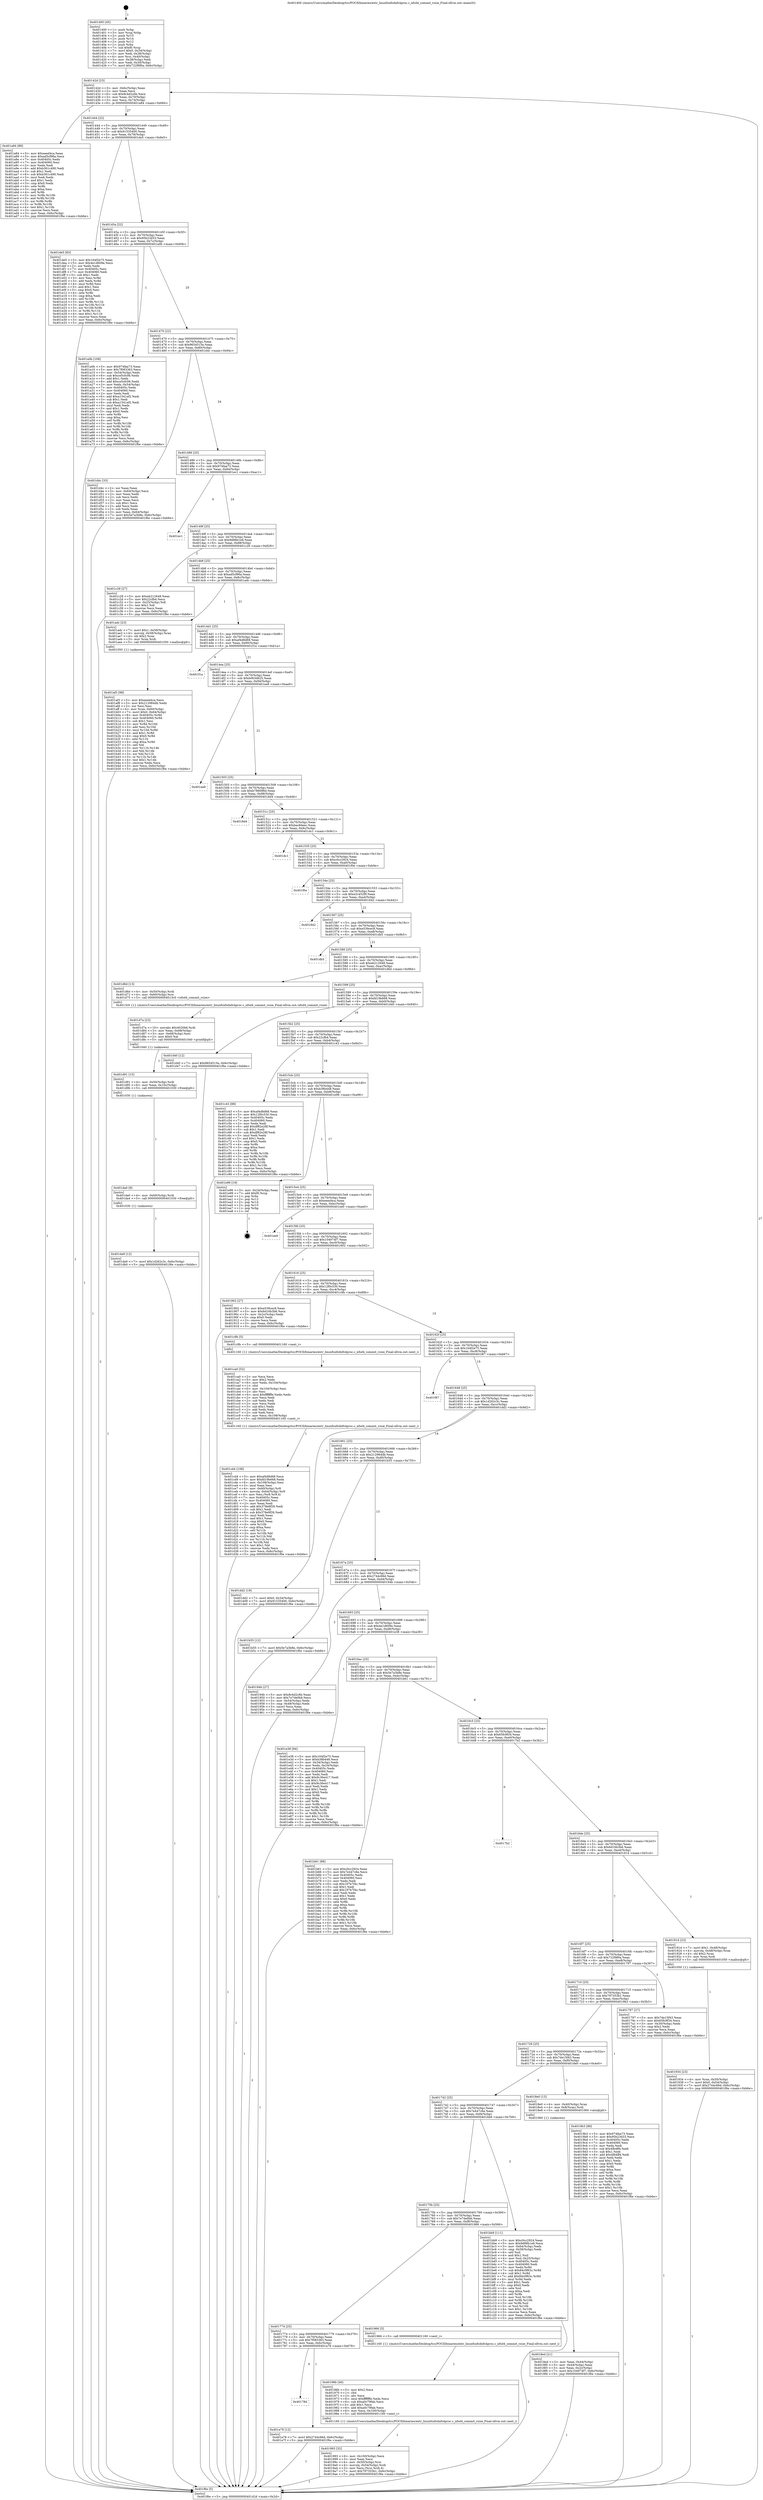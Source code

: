 digraph "0x401400" {
  label = "0x401400 (/mnt/c/Users/mathe/Desktop/tcc/POCII/binaries/extr_linuxfsnfsdnfs4proc.c_nfsd4_commit_rsize_Final-ollvm.out::main(0))"
  labelloc = "t"
  node[shape=record]

  Entry [label="",width=0.3,height=0.3,shape=circle,fillcolor=black,style=filled]
  "0x40142d" [label="{
     0x40142d [23]\l
     | [instrs]\l
     &nbsp;&nbsp;0x40142d \<+3\>: mov -0x6c(%rbp),%eax\l
     &nbsp;&nbsp;0x401430 \<+2\>: mov %eax,%ecx\l
     &nbsp;&nbsp;0x401432 \<+6\>: sub $0x8c4d2c6b,%ecx\l
     &nbsp;&nbsp;0x401438 \<+3\>: mov %eax,-0x70(%rbp)\l
     &nbsp;&nbsp;0x40143b \<+3\>: mov %ecx,-0x74(%rbp)\l
     &nbsp;&nbsp;0x40143e \<+6\>: je 0000000000401a84 \<main+0x684\>\l
  }"]
  "0x401a84" [label="{
     0x401a84 [88]\l
     | [instrs]\l
     &nbsp;&nbsp;0x401a84 \<+5\>: mov $0xeeed4ca,%eax\l
     &nbsp;&nbsp;0x401a89 \<+5\>: mov $0xad5cf96a,%ecx\l
     &nbsp;&nbsp;0x401a8e \<+7\>: mov 0x40405c,%edx\l
     &nbsp;&nbsp;0x401a95 \<+7\>: mov 0x404060,%esi\l
     &nbsp;&nbsp;0x401a9c \<+2\>: mov %edx,%edi\l
     &nbsp;&nbsp;0x401a9e \<+6\>: add $0xb361c490,%edi\l
     &nbsp;&nbsp;0x401aa4 \<+3\>: sub $0x1,%edi\l
     &nbsp;&nbsp;0x401aa7 \<+6\>: sub $0xb361c490,%edi\l
     &nbsp;&nbsp;0x401aad \<+3\>: imul %edi,%edx\l
     &nbsp;&nbsp;0x401ab0 \<+3\>: and $0x1,%edx\l
     &nbsp;&nbsp;0x401ab3 \<+3\>: cmp $0x0,%edx\l
     &nbsp;&nbsp;0x401ab6 \<+4\>: sete %r8b\l
     &nbsp;&nbsp;0x401aba \<+3\>: cmp $0xa,%esi\l
     &nbsp;&nbsp;0x401abd \<+4\>: setl %r9b\l
     &nbsp;&nbsp;0x401ac1 \<+3\>: mov %r8b,%r10b\l
     &nbsp;&nbsp;0x401ac4 \<+3\>: and %r9b,%r10b\l
     &nbsp;&nbsp;0x401ac7 \<+3\>: xor %r9b,%r8b\l
     &nbsp;&nbsp;0x401aca \<+3\>: or %r8b,%r10b\l
     &nbsp;&nbsp;0x401acd \<+4\>: test $0x1,%r10b\l
     &nbsp;&nbsp;0x401ad1 \<+3\>: cmovne %ecx,%eax\l
     &nbsp;&nbsp;0x401ad4 \<+3\>: mov %eax,-0x6c(%rbp)\l
     &nbsp;&nbsp;0x401ad7 \<+5\>: jmp 0000000000401f6e \<main+0xb6e\>\l
  }"]
  "0x401444" [label="{
     0x401444 [22]\l
     | [instrs]\l
     &nbsp;&nbsp;0x401444 \<+5\>: jmp 0000000000401449 \<main+0x49\>\l
     &nbsp;&nbsp;0x401449 \<+3\>: mov -0x70(%rbp),%eax\l
     &nbsp;&nbsp;0x40144c \<+5\>: sub $0x91535400,%eax\l
     &nbsp;&nbsp;0x401451 \<+3\>: mov %eax,-0x78(%rbp)\l
     &nbsp;&nbsp;0x401454 \<+6\>: je 0000000000401de5 \<main+0x9e5\>\l
  }"]
  Exit [label="",width=0.3,height=0.3,shape=circle,fillcolor=black,style=filled,peripheries=2]
  "0x401de5" [label="{
     0x401de5 [83]\l
     | [instrs]\l
     &nbsp;&nbsp;0x401de5 \<+5\>: mov $0x164f2e75,%eax\l
     &nbsp;&nbsp;0x401dea \<+5\>: mov $0x4e1d609e,%ecx\l
     &nbsp;&nbsp;0x401def \<+2\>: xor %edx,%edx\l
     &nbsp;&nbsp;0x401df1 \<+7\>: mov 0x40405c,%esi\l
     &nbsp;&nbsp;0x401df8 \<+7\>: mov 0x404060,%edi\l
     &nbsp;&nbsp;0x401dff \<+3\>: sub $0x1,%edx\l
     &nbsp;&nbsp;0x401e02 \<+3\>: mov %esi,%r8d\l
     &nbsp;&nbsp;0x401e05 \<+3\>: add %edx,%r8d\l
     &nbsp;&nbsp;0x401e08 \<+4\>: imul %r8d,%esi\l
     &nbsp;&nbsp;0x401e0c \<+3\>: and $0x1,%esi\l
     &nbsp;&nbsp;0x401e0f \<+3\>: cmp $0x0,%esi\l
     &nbsp;&nbsp;0x401e12 \<+4\>: sete %r9b\l
     &nbsp;&nbsp;0x401e16 \<+3\>: cmp $0xa,%edi\l
     &nbsp;&nbsp;0x401e19 \<+4\>: setl %r10b\l
     &nbsp;&nbsp;0x401e1d \<+3\>: mov %r9b,%r11b\l
     &nbsp;&nbsp;0x401e20 \<+3\>: and %r10b,%r11b\l
     &nbsp;&nbsp;0x401e23 \<+3\>: xor %r10b,%r9b\l
     &nbsp;&nbsp;0x401e26 \<+3\>: or %r9b,%r11b\l
     &nbsp;&nbsp;0x401e29 \<+4\>: test $0x1,%r11b\l
     &nbsp;&nbsp;0x401e2d \<+3\>: cmovne %ecx,%eax\l
     &nbsp;&nbsp;0x401e30 \<+3\>: mov %eax,-0x6c(%rbp)\l
     &nbsp;&nbsp;0x401e33 \<+5\>: jmp 0000000000401f6e \<main+0xb6e\>\l
  }"]
  "0x40145a" [label="{
     0x40145a [22]\l
     | [instrs]\l
     &nbsp;&nbsp;0x40145a \<+5\>: jmp 000000000040145f \<main+0x5f\>\l
     &nbsp;&nbsp;0x40145f \<+3\>: mov -0x70(%rbp),%eax\l
     &nbsp;&nbsp;0x401462 \<+5\>: sub $0x95b23d33,%eax\l
     &nbsp;&nbsp;0x401467 \<+3\>: mov %eax,-0x7c(%rbp)\l
     &nbsp;&nbsp;0x40146a \<+6\>: je 0000000000401a0b \<main+0x60b\>\l
  }"]
  "0x401da9" [label="{
     0x401da9 [12]\l
     | [instrs]\l
     &nbsp;&nbsp;0x401da9 \<+7\>: movl $0x1d262c3c,-0x6c(%rbp)\l
     &nbsp;&nbsp;0x401db0 \<+5\>: jmp 0000000000401f6e \<main+0xb6e\>\l
  }"]
  "0x401a0b" [label="{
     0x401a0b [109]\l
     | [instrs]\l
     &nbsp;&nbsp;0x401a0b \<+5\>: mov $0x974faa73,%eax\l
     &nbsp;&nbsp;0x401a10 \<+5\>: mov $0x7f083363,%ecx\l
     &nbsp;&nbsp;0x401a15 \<+3\>: mov -0x54(%rbp),%edx\l
     &nbsp;&nbsp;0x401a18 \<+6\>: sub $0xce5cfc06,%edx\l
     &nbsp;&nbsp;0x401a1e \<+3\>: add $0x1,%edx\l
     &nbsp;&nbsp;0x401a21 \<+6\>: add $0xce5cfc06,%edx\l
     &nbsp;&nbsp;0x401a27 \<+3\>: mov %edx,-0x54(%rbp)\l
     &nbsp;&nbsp;0x401a2a \<+7\>: mov 0x40405c,%edx\l
     &nbsp;&nbsp;0x401a31 \<+7\>: mov 0x404060,%esi\l
     &nbsp;&nbsp;0x401a38 \<+2\>: mov %edx,%edi\l
     &nbsp;&nbsp;0x401a3a \<+6\>: add $0xa1541ef2,%edi\l
     &nbsp;&nbsp;0x401a40 \<+3\>: sub $0x1,%edi\l
     &nbsp;&nbsp;0x401a43 \<+6\>: sub $0xa1541ef2,%edi\l
     &nbsp;&nbsp;0x401a49 \<+3\>: imul %edi,%edx\l
     &nbsp;&nbsp;0x401a4c \<+3\>: and $0x1,%edx\l
     &nbsp;&nbsp;0x401a4f \<+3\>: cmp $0x0,%edx\l
     &nbsp;&nbsp;0x401a52 \<+4\>: sete %r8b\l
     &nbsp;&nbsp;0x401a56 \<+3\>: cmp $0xa,%esi\l
     &nbsp;&nbsp;0x401a59 \<+4\>: setl %r9b\l
     &nbsp;&nbsp;0x401a5d \<+3\>: mov %r8b,%r10b\l
     &nbsp;&nbsp;0x401a60 \<+3\>: and %r9b,%r10b\l
     &nbsp;&nbsp;0x401a63 \<+3\>: xor %r9b,%r8b\l
     &nbsp;&nbsp;0x401a66 \<+3\>: or %r8b,%r10b\l
     &nbsp;&nbsp;0x401a69 \<+4\>: test $0x1,%r10b\l
     &nbsp;&nbsp;0x401a6d \<+3\>: cmovne %ecx,%eax\l
     &nbsp;&nbsp;0x401a70 \<+3\>: mov %eax,-0x6c(%rbp)\l
     &nbsp;&nbsp;0x401a73 \<+5\>: jmp 0000000000401f6e \<main+0xb6e\>\l
  }"]
  "0x401470" [label="{
     0x401470 [22]\l
     | [instrs]\l
     &nbsp;&nbsp;0x401470 \<+5\>: jmp 0000000000401475 \<main+0x75\>\l
     &nbsp;&nbsp;0x401475 \<+3\>: mov -0x70(%rbp),%eax\l
     &nbsp;&nbsp;0x401478 \<+5\>: sub $0x9654515e,%eax\l
     &nbsp;&nbsp;0x40147d \<+3\>: mov %eax,-0x80(%rbp)\l
     &nbsp;&nbsp;0x401480 \<+6\>: je 0000000000401d4c \<main+0x94c\>\l
  }"]
  "0x401da0" [label="{
     0x401da0 [9]\l
     | [instrs]\l
     &nbsp;&nbsp;0x401da0 \<+4\>: mov -0x60(%rbp),%rdi\l
     &nbsp;&nbsp;0x401da4 \<+5\>: call 0000000000401030 \<free@plt\>\l
     | [calls]\l
     &nbsp;&nbsp;0x401030 \{1\} (unknown)\l
  }"]
  "0x401d4c" [label="{
     0x401d4c [33]\l
     | [instrs]\l
     &nbsp;&nbsp;0x401d4c \<+2\>: xor %eax,%eax\l
     &nbsp;&nbsp;0x401d4e \<+3\>: mov -0x64(%rbp),%ecx\l
     &nbsp;&nbsp;0x401d51 \<+2\>: mov %eax,%edx\l
     &nbsp;&nbsp;0x401d53 \<+2\>: sub %ecx,%edx\l
     &nbsp;&nbsp;0x401d55 \<+2\>: mov %eax,%ecx\l
     &nbsp;&nbsp;0x401d57 \<+3\>: sub $0x1,%ecx\l
     &nbsp;&nbsp;0x401d5a \<+2\>: add %ecx,%edx\l
     &nbsp;&nbsp;0x401d5c \<+2\>: sub %edx,%eax\l
     &nbsp;&nbsp;0x401d5e \<+3\>: mov %eax,-0x64(%rbp)\l
     &nbsp;&nbsp;0x401d61 \<+7\>: movl $0x5e7a3b8e,-0x6c(%rbp)\l
     &nbsp;&nbsp;0x401d68 \<+5\>: jmp 0000000000401f6e \<main+0xb6e\>\l
  }"]
  "0x401486" [label="{
     0x401486 [25]\l
     | [instrs]\l
     &nbsp;&nbsp;0x401486 \<+5\>: jmp 000000000040148b \<main+0x8b\>\l
     &nbsp;&nbsp;0x40148b \<+3\>: mov -0x70(%rbp),%eax\l
     &nbsp;&nbsp;0x40148e \<+5\>: sub $0x974faa73,%eax\l
     &nbsp;&nbsp;0x401493 \<+6\>: mov %eax,-0x84(%rbp)\l
     &nbsp;&nbsp;0x401499 \<+6\>: je 0000000000401ec1 \<main+0xac1\>\l
  }"]
  "0x401d91" [label="{
     0x401d91 [15]\l
     | [instrs]\l
     &nbsp;&nbsp;0x401d91 \<+4\>: mov -0x50(%rbp),%rdi\l
     &nbsp;&nbsp;0x401d95 \<+6\>: mov %eax,-0x10c(%rbp)\l
     &nbsp;&nbsp;0x401d9b \<+5\>: call 0000000000401030 \<free@plt\>\l
     | [calls]\l
     &nbsp;&nbsp;0x401030 \{1\} (unknown)\l
  }"]
  "0x401ec1" [label="{
     0x401ec1\l
  }", style=dashed]
  "0x40149f" [label="{
     0x40149f [25]\l
     | [instrs]\l
     &nbsp;&nbsp;0x40149f \<+5\>: jmp 00000000004014a4 \<main+0xa4\>\l
     &nbsp;&nbsp;0x4014a4 \<+3\>: mov -0x70(%rbp),%eax\l
     &nbsp;&nbsp;0x4014a7 \<+5\>: sub $0x9d88b1e6,%eax\l
     &nbsp;&nbsp;0x4014ac \<+6\>: mov %eax,-0x88(%rbp)\l
     &nbsp;&nbsp;0x4014b2 \<+6\>: je 0000000000401c28 \<main+0x828\>\l
  }"]
  "0x401d7a" [label="{
     0x401d7a [23]\l
     | [instrs]\l
     &nbsp;&nbsp;0x401d7a \<+10\>: movabs $0x4020b6,%rdi\l
     &nbsp;&nbsp;0x401d84 \<+3\>: mov %eax,-0x68(%rbp)\l
     &nbsp;&nbsp;0x401d87 \<+3\>: mov -0x68(%rbp),%esi\l
     &nbsp;&nbsp;0x401d8a \<+2\>: mov $0x0,%al\l
     &nbsp;&nbsp;0x401d8c \<+5\>: call 0000000000401040 \<printf@plt\>\l
     | [calls]\l
     &nbsp;&nbsp;0x401040 \{1\} (unknown)\l
  }"]
  "0x401c28" [label="{
     0x401c28 [27]\l
     | [instrs]\l
     &nbsp;&nbsp;0x401c28 \<+5\>: mov $0xeb212648,%eax\l
     &nbsp;&nbsp;0x401c2d \<+5\>: mov $0x22cfb4,%ecx\l
     &nbsp;&nbsp;0x401c32 \<+3\>: mov -0x25(%rbp),%dl\l
     &nbsp;&nbsp;0x401c35 \<+3\>: test $0x1,%dl\l
     &nbsp;&nbsp;0x401c38 \<+3\>: cmovne %ecx,%eax\l
     &nbsp;&nbsp;0x401c3b \<+3\>: mov %eax,-0x6c(%rbp)\l
     &nbsp;&nbsp;0x401c3e \<+5\>: jmp 0000000000401f6e \<main+0xb6e\>\l
  }"]
  "0x4014b8" [label="{
     0x4014b8 [25]\l
     | [instrs]\l
     &nbsp;&nbsp;0x4014b8 \<+5\>: jmp 00000000004014bd \<main+0xbd\>\l
     &nbsp;&nbsp;0x4014bd \<+3\>: mov -0x70(%rbp),%eax\l
     &nbsp;&nbsp;0x4014c0 \<+5\>: sub $0xad5cf96a,%eax\l
     &nbsp;&nbsp;0x4014c5 \<+6\>: mov %eax,-0x8c(%rbp)\l
     &nbsp;&nbsp;0x4014cb \<+6\>: je 0000000000401adc \<main+0x6dc\>\l
  }"]
  "0x401cd4" [label="{
     0x401cd4 [108]\l
     | [instrs]\l
     &nbsp;&nbsp;0x401cd4 \<+5\>: mov $0xaf4d8d68,%ecx\l
     &nbsp;&nbsp;0x401cd9 \<+5\>: mov $0xfd19b668,%edx\l
     &nbsp;&nbsp;0x401cde \<+6\>: mov -0x108(%rbp),%esi\l
     &nbsp;&nbsp;0x401ce4 \<+3\>: imul %eax,%esi\l
     &nbsp;&nbsp;0x401ce7 \<+4\>: mov -0x60(%rbp),%r8\l
     &nbsp;&nbsp;0x401ceb \<+4\>: movslq -0x64(%rbp),%r9\l
     &nbsp;&nbsp;0x401cef \<+4\>: mov %esi,(%r8,%r9,4)\l
     &nbsp;&nbsp;0x401cf3 \<+7\>: mov 0x40405c,%eax\l
     &nbsp;&nbsp;0x401cfa \<+7\>: mov 0x404060,%esi\l
     &nbsp;&nbsp;0x401d01 \<+2\>: mov %eax,%edi\l
     &nbsp;&nbsp;0x401d03 \<+6\>: add $0x378e9f26,%edi\l
     &nbsp;&nbsp;0x401d09 \<+3\>: sub $0x1,%edi\l
     &nbsp;&nbsp;0x401d0c \<+6\>: sub $0x378e9f26,%edi\l
     &nbsp;&nbsp;0x401d12 \<+3\>: imul %edi,%eax\l
     &nbsp;&nbsp;0x401d15 \<+3\>: and $0x1,%eax\l
     &nbsp;&nbsp;0x401d18 \<+3\>: cmp $0x0,%eax\l
     &nbsp;&nbsp;0x401d1b \<+4\>: sete %r10b\l
     &nbsp;&nbsp;0x401d1f \<+3\>: cmp $0xa,%esi\l
     &nbsp;&nbsp;0x401d22 \<+4\>: setl %r11b\l
     &nbsp;&nbsp;0x401d26 \<+3\>: mov %r10b,%bl\l
     &nbsp;&nbsp;0x401d29 \<+3\>: and %r11b,%bl\l
     &nbsp;&nbsp;0x401d2c \<+3\>: xor %r11b,%r10b\l
     &nbsp;&nbsp;0x401d2f \<+3\>: or %r10b,%bl\l
     &nbsp;&nbsp;0x401d32 \<+3\>: test $0x1,%bl\l
     &nbsp;&nbsp;0x401d35 \<+3\>: cmovne %edx,%ecx\l
     &nbsp;&nbsp;0x401d38 \<+3\>: mov %ecx,-0x6c(%rbp)\l
     &nbsp;&nbsp;0x401d3b \<+5\>: jmp 0000000000401f6e \<main+0xb6e\>\l
  }"]
  "0x401adc" [label="{
     0x401adc [23]\l
     | [instrs]\l
     &nbsp;&nbsp;0x401adc \<+7\>: movl $0x1,-0x58(%rbp)\l
     &nbsp;&nbsp;0x401ae3 \<+4\>: movslq -0x58(%rbp),%rax\l
     &nbsp;&nbsp;0x401ae7 \<+4\>: shl $0x2,%rax\l
     &nbsp;&nbsp;0x401aeb \<+3\>: mov %rax,%rdi\l
     &nbsp;&nbsp;0x401aee \<+5\>: call 0000000000401050 \<malloc@plt\>\l
     | [calls]\l
     &nbsp;&nbsp;0x401050 \{1\} (unknown)\l
  }"]
  "0x4014d1" [label="{
     0x4014d1 [25]\l
     | [instrs]\l
     &nbsp;&nbsp;0x4014d1 \<+5\>: jmp 00000000004014d6 \<main+0xd6\>\l
     &nbsp;&nbsp;0x4014d6 \<+3\>: mov -0x70(%rbp),%eax\l
     &nbsp;&nbsp;0x4014d9 \<+5\>: sub $0xaf4d8d68,%eax\l
     &nbsp;&nbsp;0x4014de \<+6\>: mov %eax,-0x90(%rbp)\l
     &nbsp;&nbsp;0x4014e4 \<+6\>: je 0000000000401f1a \<main+0xb1a\>\l
  }"]
  "0x401ca0" [label="{
     0x401ca0 [52]\l
     | [instrs]\l
     &nbsp;&nbsp;0x401ca0 \<+2\>: xor %ecx,%ecx\l
     &nbsp;&nbsp;0x401ca2 \<+5\>: mov $0x2,%edx\l
     &nbsp;&nbsp;0x401ca7 \<+6\>: mov %edx,-0x104(%rbp)\l
     &nbsp;&nbsp;0x401cad \<+1\>: cltd\l
     &nbsp;&nbsp;0x401cae \<+6\>: mov -0x104(%rbp),%esi\l
     &nbsp;&nbsp;0x401cb4 \<+2\>: idiv %esi\l
     &nbsp;&nbsp;0x401cb6 \<+6\>: imul $0xfffffffe,%edx,%edx\l
     &nbsp;&nbsp;0x401cbc \<+2\>: mov %ecx,%edi\l
     &nbsp;&nbsp;0x401cbe \<+2\>: sub %edx,%edi\l
     &nbsp;&nbsp;0x401cc0 \<+2\>: mov %ecx,%edx\l
     &nbsp;&nbsp;0x401cc2 \<+3\>: sub $0x1,%edx\l
     &nbsp;&nbsp;0x401cc5 \<+2\>: add %edx,%edi\l
     &nbsp;&nbsp;0x401cc7 \<+2\>: sub %edi,%ecx\l
     &nbsp;&nbsp;0x401cc9 \<+6\>: mov %ecx,-0x108(%rbp)\l
     &nbsp;&nbsp;0x401ccf \<+5\>: call 0000000000401160 \<next_i\>\l
     | [calls]\l
     &nbsp;&nbsp;0x401160 \{1\} (/mnt/c/Users/mathe/Desktop/tcc/POCII/binaries/extr_linuxfsnfsdnfs4proc.c_nfsd4_commit_rsize_Final-ollvm.out::next_i)\l
  }"]
  "0x401f1a" [label="{
     0x401f1a\l
  }", style=dashed]
  "0x4014ea" [label="{
     0x4014ea [25]\l
     | [instrs]\l
     &nbsp;&nbsp;0x4014ea \<+5\>: jmp 00000000004014ef \<main+0xef\>\l
     &nbsp;&nbsp;0x4014ef \<+3\>: mov -0x70(%rbp),%eax\l
     &nbsp;&nbsp;0x4014f2 \<+5\>: sub $0xb063d625,%eax\l
     &nbsp;&nbsp;0x4014f7 \<+6\>: mov %eax,-0x94(%rbp)\l
     &nbsp;&nbsp;0x4014fd \<+6\>: je 0000000000401ea9 \<main+0xaa9\>\l
  }"]
  "0x401af3" [label="{
     0x401af3 [98]\l
     | [instrs]\l
     &nbsp;&nbsp;0x401af3 \<+5\>: mov $0xeeed4ca,%ecx\l
     &nbsp;&nbsp;0x401af8 \<+5\>: mov $0x212984db,%edx\l
     &nbsp;&nbsp;0x401afd \<+2\>: xor %esi,%esi\l
     &nbsp;&nbsp;0x401aff \<+4\>: mov %rax,-0x60(%rbp)\l
     &nbsp;&nbsp;0x401b03 \<+7\>: movl $0x0,-0x64(%rbp)\l
     &nbsp;&nbsp;0x401b0a \<+8\>: mov 0x40405c,%r8d\l
     &nbsp;&nbsp;0x401b12 \<+8\>: mov 0x404060,%r9d\l
     &nbsp;&nbsp;0x401b1a \<+3\>: sub $0x1,%esi\l
     &nbsp;&nbsp;0x401b1d \<+3\>: mov %r8d,%r10d\l
     &nbsp;&nbsp;0x401b20 \<+3\>: add %esi,%r10d\l
     &nbsp;&nbsp;0x401b23 \<+4\>: imul %r10d,%r8d\l
     &nbsp;&nbsp;0x401b27 \<+4\>: and $0x1,%r8d\l
     &nbsp;&nbsp;0x401b2b \<+4\>: cmp $0x0,%r8d\l
     &nbsp;&nbsp;0x401b2f \<+4\>: sete %r11b\l
     &nbsp;&nbsp;0x401b33 \<+4\>: cmp $0xa,%r9d\l
     &nbsp;&nbsp;0x401b37 \<+3\>: setl %bl\l
     &nbsp;&nbsp;0x401b3a \<+3\>: mov %r11b,%r14b\l
     &nbsp;&nbsp;0x401b3d \<+3\>: and %bl,%r14b\l
     &nbsp;&nbsp;0x401b40 \<+3\>: xor %bl,%r11b\l
     &nbsp;&nbsp;0x401b43 \<+3\>: or %r11b,%r14b\l
     &nbsp;&nbsp;0x401b46 \<+4\>: test $0x1,%r14b\l
     &nbsp;&nbsp;0x401b4a \<+3\>: cmovne %edx,%ecx\l
     &nbsp;&nbsp;0x401b4d \<+3\>: mov %ecx,-0x6c(%rbp)\l
     &nbsp;&nbsp;0x401b50 \<+5\>: jmp 0000000000401f6e \<main+0xb6e\>\l
  }"]
  "0x401ea9" [label="{
     0x401ea9\l
  }", style=dashed]
  "0x401503" [label="{
     0x401503 [25]\l
     | [instrs]\l
     &nbsp;&nbsp;0x401503 \<+5\>: jmp 0000000000401508 \<main+0x108\>\l
     &nbsp;&nbsp;0x401508 \<+3\>: mov -0x70(%rbp),%eax\l
     &nbsp;&nbsp;0x40150b \<+5\>: sub $0xb788086d,%eax\l
     &nbsp;&nbsp;0x401510 \<+6\>: mov %eax,-0x98(%rbp)\l
     &nbsp;&nbsp;0x401516 \<+6\>: je 00000000004018d4 \<main+0x4d4\>\l
  }"]
  "0x40178d" [label="{
     0x40178d\l
  }", style=dashed]
  "0x4018d4" [label="{
     0x4018d4\l
  }", style=dashed]
  "0x40151c" [label="{
     0x40151c [25]\l
     | [instrs]\l
     &nbsp;&nbsp;0x40151c \<+5\>: jmp 0000000000401521 \<main+0x121\>\l
     &nbsp;&nbsp;0x401521 \<+3\>: mov -0x70(%rbp),%eax\l
     &nbsp;&nbsp;0x401524 \<+5\>: sub $0xbac8deec,%eax\l
     &nbsp;&nbsp;0x401529 \<+6\>: mov %eax,-0x9c(%rbp)\l
     &nbsp;&nbsp;0x40152f \<+6\>: je 0000000000401dc1 \<main+0x9c1\>\l
  }"]
  "0x401a78" [label="{
     0x401a78 [12]\l
     | [instrs]\l
     &nbsp;&nbsp;0x401a78 \<+7\>: movl $0x2744c66d,-0x6c(%rbp)\l
     &nbsp;&nbsp;0x401a7f \<+5\>: jmp 0000000000401f6e \<main+0xb6e\>\l
  }"]
  "0x401dc1" [label="{
     0x401dc1\l
  }", style=dashed]
  "0x401535" [label="{
     0x401535 [25]\l
     | [instrs]\l
     &nbsp;&nbsp;0x401535 \<+5\>: jmp 000000000040153a \<main+0x13a\>\l
     &nbsp;&nbsp;0x40153a \<+3\>: mov -0x70(%rbp),%eax\l
     &nbsp;&nbsp;0x40153d \<+5\>: sub $0xc0cc2924,%eax\l
     &nbsp;&nbsp;0x401542 \<+6\>: mov %eax,-0xa0(%rbp)\l
     &nbsp;&nbsp;0x401548 \<+6\>: je 0000000000401f0e \<main+0xb0e\>\l
  }"]
  "0x401993" [label="{
     0x401993 [32]\l
     | [instrs]\l
     &nbsp;&nbsp;0x401993 \<+6\>: mov -0x100(%rbp),%ecx\l
     &nbsp;&nbsp;0x401999 \<+3\>: imul %eax,%ecx\l
     &nbsp;&nbsp;0x40199c \<+4\>: mov -0x50(%rbp),%rsi\l
     &nbsp;&nbsp;0x4019a0 \<+4\>: movslq -0x54(%rbp),%rdi\l
     &nbsp;&nbsp;0x4019a4 \<+3\>: mov %ecx,(%rsi,%rdi,4)\l
     &nbsp;&nbsp;0x4019a7 \<+7\>: movl $0x797353b1,-0x6c(%rbp)\l
     &nbsp;&nbsp;0x4019ae \<+5\>: jmp 0000000000401f6e \<main+0xb6e\>\l
  }"]
  "0x401f0e" [label="{
     0x401f0e\l
  }", style=dashed]
  "0x40154e" [label="{
     0x40154e [25]\l
     | [instrs]\l
     &nbsp;&nbsp;0x40154e \<+5\>: jmp 0000000000401553 \<main+0x153\>\l
     &nbsp;&nbsp;0x401553 \<+3\>: mov -0x70(%rbp),%eax\l
     &nbsp;&nbsp;0x401556 \<+5\>: sub $0xe2c452f9,%eax\l
     &nbsp;&nbsp;0x40155b \<+6\>: mov %eax,-0xa4(%rbp)\l
     &nbsp;&nbsp;0x401561 \<+6\>: je 0000000000401842 \<main+0x442\>\l
  }"]
  "0x40196b" [label="{
     0x40196b [40]\l
     | [instrs]\l
     &nbsp;&nbsp;0x40196b \<+5\>: mov $0x2,%ecx\l
     &nbsp;&nbsp;0x401970 \<+1\>: cltd\l
     &nbsp;&nbsp;0x401971 \<+2\>: idiv %ecx\l
     &nbsp;&nbsp;0x401973 \<+6\>: imul $0xfffffffe,%edx,%ecx\l
     &nbsp;&nbsp;0x401979 \<+6\>: sub $0xa0c79fab,%ecx\l
     &nbsp;&nbsp;0x40197f \<+3\>: add $0x1,%ecx\l
     &nbsp;&nbsp;0x401982 \<+6\>: add $0xa0c79fab,%ecx\l
     &nbsp;&nbsp;0x401988 \<+6\>: mov %ecx,-0x100(%rbp)\l
     &nbsp;&nbsp;0x40198e \<+5\>: call 0000000000401160 \<next_i\>\l
     | [calls]\l
     &nbsp;&nbsp;0x401160 \{1\} (/mnt/c/Users/mathe/Desktop/tcc/POCII/binaries/extr_linuxfsnfsdnfs4proc.c_nfsd4_commit_rsize_Final-ollvm.out::next_i)\l
  }"]
  "0x401842" [label="{
     0x401842\l
  }", style=dashed]
  "0x401567" [label="{
     0x401567 [25]\l
     | [instrs]\l
     &nbsp;&nbsp;0x401567 \<+5\>: jmp 000000000040156c \<main+0x16c\>\l
     &nbsp;&nbsp;0x40156c \<+3\>: mov -0x70(%rbp),%eax\l
     &nbsp;&nbsp;0x40156f \<+5\>: sub $0xe539cec8,%eax\l
     &nbsp;&nbsp;0x401574 \<+6\>: mov %eax,-0xa8(%rbp)\l
     &nbsp;&nbsp;0x40157a \<+6\>: je 0000000000401db5 \<main+0x9b5\>\l
  }"]
  "0x401774" [label="{
     0x401774 [25]\l
     | [instrs]\l
     &nbsp;&nbsp;0x401774 \<+5\>: jmp 0000000000401779 \<main+0x379\>\l
     &nbsp;&nbsp;0x401779 \<+3\>: mov -0x70(%rbp),%eax\l
     &nbsp;&nbsp;0x40177c \<+5\>: sub $0x7f083363,%eax\l
     &nbsp;&nbsp;0x401781 \<+6\>: mov %eax,-0xfc(%rbp)\l
     &nbsp;&nbsp;0x401787 \<+6\>: je 0000000000401a78 \<main+0x678\>\l
  }"]
  "0x401db5" [label="{
     0x401db5\l
  }", style=dashed]
  "0x401580" [label="{
     0x401580 [25]\l
     | [instrs]\l
     &nbsp;&nbsp;0x401580 \<+5\>: jmp 0000000000401585 \<main+0x185\>\l
     &nbsp;&nbsp;0x401585 \<+3\>: mov -0x70(%rbp),%eax\l
     &nbsp;&nbsp;0x401588 \<+5\>: sub $0xeb212648,%eax\l
     &nbsp;&nbsp;0x40158d \<+6\>: mov %eax,-0xac(%rbp)\l
     &nbsp;&nbsp;0x401593 \<+6\>: je 0000000000401d6d \<main+0x96d\>\l
  }"]
  "0x401966" [label="{
     0x401966 [5]\l
     | [instrs]\l
     &nbsp;&nbsp;0x401966 \<+5\>: call 0000000000401160 \<next_i\>\l
     | [calls]\l
     &nbsp;&nbsp;0x401160 \{1\} (/mnt/c/Users/mathe/Desktop/tcc/POCII/binaries/extr_linuxfsnfsdnfs4proc.c_nfsd4_commit_rsize_Final-ollvm.out::next_i)\l
  }"]
  "0x401d6d" [label="{
     0x401d6d [13]\l
     | [instrs]\l
     &nbsp;&nbsp;0x401d6d \<+4\>: mov -0x50(%rbp),%rdi\l
     &nbsp;&nbsp;0x401d71 \<+4\>: mov -0x60(%rbp),%rsi\l
     &nbsp;&nbsp;0x401d75 \<+5\>: call 00000000004013c0 \<nfsd4_commit_rsize\>\l
     | [calls]\l
     &nbsp;&nbsp;0x4013c0 \{1\} (/mnt/c/Users/mathe/Desktop/tcc/POCII/binaries/extr_linuxfsnfsdnfs4proc.c_nfsd4_commit_rsize_Final-ollvm.out::nfsd4_commit_rsize)\l
  }"]
  "0x401599" [label="{
     0x401599 [25]\l
     | [instrs]\l
     &nbsp;&nbsp;0x401599 \<+5\>: jmp 000000000040159e \<main+0x19e\>\l
     &nbsp;&nbsp;0x40159e \<+3\>: mov -0x70(%rbp),%eax\l
     &nbsp;&nbsp;0x4015a1 \<+5\>: sub $0xfd19b668,%eax\l
     &nbsp;&nbsp;0x4015a6 \<+6\>: mov %eax,-0xb0(%rbp)\l
     &nbsp;&nbsp;0x4015ac \<+6\>: je 0000000000401d40 \<main+0x940\>\l
  }"]
  "0x40175b" [label="{
     0x40175b [25]\l
     | [instrs]\l
     &nbsp;&nbsp;0x40175b \<+5\>: jmp 0000000000401760 \<main+0x360\>\l
     &nbsp;&nbsp;0x401760 \<+3\>: mov -0x70(%rbp),%eax\l
     &nbsp;&nbsp;0x401763 \<+5\>: sub $0x7e7de0bb,%eax\l
     &nbsp;&nbsp;0x401768 \<+6\>: mov %eax,-0xf8(%rbp)\l
     &nbsp;&nbsp;0x40176e \<+6\>: je 0000000000401966 \<main+0x566\>\l
  }"]
  "0x401d40" [label="{
     0x401d40 [12]\l
     | [instrs]\l
     &nbsp;&nbsp;0x401d40 \<+7\>: movl $0x9654515e,-0x6c(%rbp)\l
     &nbsp;&nbsp;0x401d47 \<+5\>: jmp 0000000000401f6e \<main+0xb6e\>\l
  }"]
  "0x4015b2" [label="{
     0x4015b2 [25]\l
     | [instrs]\l
     &nbsp;&nbsp;0x4015b2 \<+5\>: jmp 00000000004015b7 \<main+0x1b7\>\l
     &nbsp;&nbsp;0x4015b7 \<+3\>: mov -0x70(%rbp),%eax\l
     &nbsp;&nbsp;0x4015ba \<+5\>: sub $0x22cfb4,%eax\l
     &nbsp;&nbsp;0x4015bf \<+6\>: mov %eax,-0xb4(%rbp)\l
     &nbsp;&nbsp;0x4015c5 \<+6\>: je 0000000000401c43 \<main+0x843\>\l
  }"]
  "0x401bb9" [label="{
     0x401bb9 [111]\l
     | [instrs]\l
     &nbsp;&nbsp;0x401bb9 \<+5\>: mov $0xc0cc2924,%eax\l
     &nbsp;&nbsp;0x401bbe \<+5\>: mov $0x9d88b1e6,%ecx\l
     &nbsp;&nbsp;0x401bc3 \<+3\>: mov -0x64(%rbp),%edx\l
     &nbsp;&nbsp;0x401bc6 \<+3\>: cmp -0x58(%rbp),%edx\l
     &nbsp;&nbsp;0x401bc9 \<+4\>: setl %sil\l
     &nbsp;&nbsp;0x401bcd \<+4\>: and $0x1,%sil\l
     &nbsp;&nbsp;0x401bd1 \<+4\>: mov %sil,-0x25(%rbp)\l
     &nbsp;&nbsp;0x401bd5 \<+7\>: mov 0x40405c,%edx\l
     &nbsp;&nbsp;0x401bdc \<+7\>: mov 0x404060,%edi\l
     &nbsp;&nbsp;0x401be3 \<+3\>: mov %edx,%r8d\l
     &nbsp;&nbsp;0x401be6 \<+7\>: sub $0x84c0f63c,%r8d\l
     &nbsp;&nbsp;0x401bed \<+4\>: sub $0x1,%r8d\l
     &nbsp;&nbsp;0x401bf1 \<+7\>: add $0x84c0f63c,%r8d\l
     &nbsp;&nbsp;0x401bf8 \<+4\>: imul %r8d,%edx\l
     &nbsp;&nbsp;0x401bfc \<+3\>: and $0x1,%edx\l
     &nbsp;&nbsp;0x401bff \<+3\>: cmp $0x0,%edx\l
     &nbsp;&nbsp;0x401c02 \<+4\>: sete %sil\l
     &nbsp;&nbsp;0x401c06 \<+3\>: cmp $0xa,%edi\l
     &nbsp;&nbsp;0x401c09 \<+4\>: setl %r9b\l
     &nbsp;&nbsp;0x401c0d \<+3\>: mov %sil,%r10b\l
     &nbsp;&nbsp;0x401c10 \<+3\>: and %r9b,%r10b\l
     &nbsp;&nbsp;0x401c13 \<+3\>: xor %r9b,%sil\l
     &nbsp;&nbsp;0x401c16 \<+3\>: or %sil,%r10b\l
     &nbsp;&nbsp;0x401c19 \<+4\>: test $0x1,%r10b\l
     &nbsp;&nbsp;0x401c1d \<+3\>: cmovne %ecx,%eax\l
     &nbsp;&nbsp;0x401c20 \<+3\>: mov %eax,-0x6c(%rbp)\l
     &nbsp;&nbsp;0x401c23 \<+5\>: jmp 0000000000401f6e \<main+0xb6e\>\l
  }"]
  "0x401c43" [label="{
     0x401c43 [88]\l
     | [instrs]\l
     &nbsp;&nbsp;0x401c43 \<+5\>: mov $0xaf4d8d68,%eax\l
     &nbsp;&nbsp;0x401c48 \<+5\>: mov $0x12f0c530,%ecx\l
     &nbsp;&nbsp;0x401c4d \<+7\>: mov 0x40405c,%edx\l
     &nbsp;&nbsp;0x401c54 \<+7\>: mov 0x404060,%esi\l
     &nbsp;&nbsp;0x401c5b \<+2\>: mov %edx,%edi\l
     &nbsp;&nbsp;0x401c5d \<+6\>: add $0xdf82e28f,%edi\l
     &nbsp;&nbsp;0x401c63 \<+3\>: sub $0x1,%edi\l
     &nbsp;&nbsp;0x401c66 \<+6\>: sub $0xdf82e28f,%edi\l
     &nbsp;&nbsp;0x401c6c \<+3\>: imul %edi,%edx\l
     &nbsp;&nbsp;0x401c6f \<+3\>: and $0x1,%edx\l
     &nbsp;&nbsp;0x401c72 \<+3\>: cmp $0x0,%edx\l
     &nbsp;&nbsp;0x401c75 \<+4\>: sete %r8b\l
     &nbsp;&nbsp;0x401c79 \<+3\>: cmp $0xa,%esi\l
     &nbsp;&nbsp;0x401c7c \<+4\>: setl %r9b\l
     &nbsp;&nbsp;0x401c80 \<+3\>: mov %r8b,%r10b\l
     &nbsp;&nbsp;0x401c83 \<+3\>: and %r9b,%r10b\l
     &nbsp;&nbsp;0x401c86 \<+3\>: xor %r9b,%r8b\l
     &nbsp;&nbsp;0x401c89 \<+3\>: or %r8b,%r10b\l
     &nbsp;&nbsp;0x401c8c \<+4\>: test $0x1,%r10b\l
     &nbsp;&nbsp;0x401c90 \<+3\>: cmovne %ecx,%eax\l
     &nbsp;&nbsp;0x401c93 \<+3\>: mov %eax,-0x6c(%rbp)\l
     &nbsp;&nbsp;0x401c96 \<+5\>: jmp 0000000000401f6e \<main+0xb6e\>\l
  }"]
  "0x4015cb" [label="{
     0x4015cb [25]\l
     | [instrs]\l
     &nbsp;&nbsp;0x4015cb \<+5\>: jmp 00000000004015d0 \<main+0x1d0\>\l
     &nbsp;&nbsp;0x4015d0 \<+3\>: mov -0x70(%rbp),%eax\l
     &nbsp;&nbsp;0x4015d3 \<+5\>: sub $0xb38b448,%eax\l
     &nbsp;&nbsp;0x4015d8 \<+6\>: mov %eax,-0xb8(%rbp)\l
     &nbsp;&nbsp;0x4015de \<+6\>: je 0000000000401e96 \<main+0xa96\>\l
  }"]
  "0x401934" [label="{
     0x401934 [23]\l
     | [instrs]\l
     &nbsp;&nbsp;0x401934 \<+4\>: mov %rax,-0x50(%rbp)\l
     &nbsp;&nbsp;0x401938 \<+7\>: movl $0x0,-0x54(%rbp)\l
     &nbsp;&nbsp;0x40193f \<+7\>: movl $0x2744c66d,-0x6c(%rbp)\l
     &nbsp;&nbsp;0x401946 \<+5\>: jmp 0000000000401f6e \<main+0xb6e\>\l
  }"]
  "0x401e96" [label="{
     0x401e96 [19]\l
     | [instrs]\l
     &nbsp;&nbsp;0x401e96 \<+3\>: mov -0x24(%rbp),%eax\l
     &nbsp;&nbsp;0x401e99 \<+7\>: add $0xf0,%rsp\l
     &nbsp;&nbsp;0x401ea0 \<+1\>: pop %rbx\l
     &nbsp;&nbsp;0x401ea1 \<+2\>: pop %r12\l
     &nbsp;&nbsp;0x401ea3 \<+2\>: pop %r14\l
     &nbsp;&nbsp;0x401ea5 \<+2\>: pop %r15\l
     &nbsp;&nbsp;0x401ea7 \<+1\>: pop %rbp\l
     &nbsp;&nbsp;0x401ea8 \<+1\>: ret\l
  }"]
  "0x4015e4" [label="{
     0x4015e4 [25]\l
     | [instrs]\l
     &nbsp;&nbsp;0x4015e4 \<+5\>: jmp 00000000004015e9 \<main+0x1e9\>\l
     &nbsp;&nbsp;0x4015e9 \<+3\>: mov -0x70(%rbp),%eax\l
     &nbsp;&nbsp;0x4015ec \<+5\>: sub $0xeeed4ca,%eax\l
     &nbsp;&nbsp;0x4015f1 \<+6\>: mov %eax,-0xbc(%rbp)\l
     &nbsp;&nbsp;0x4015f7 \<+6\>: je 0000000000401ee0 \<main+0xae0\>\l
  }"]
  "0x4018ed" [label="{
     0x4018ed [21]\l
     | [instrs]\l
     &nbsp;&nbsp;0x4018ed \<+3\>: mov %eax,-0x44(%rbp)\l
     &nbsp;&nbsp;0x4018f0 \<+3\>: mov -0x44(%rbp),%eax\l
     &nbsp;&nbsp;0x4018f3 \<+3\>: mov %eax,-0x2c(%rbp)\l
     &nbsp;&nbsp;0x4018f6 \<+7\>: movl $0x104974f7,-0x6c(%rbp)\l
     &nbsp;&nbsp;0x4018fd \<+5\>: jmp 0000000000401f6e \<main+0xb6e\>\l
  }"]
  "0x401ee0" [label="{
     0x401ee0\l
  }", style=dashed]
  "0x4015fd" [label="{
     0x4015fd [25]\l
     | [instrs]\l
     &nbsp;&nbsp;0x4015fd \<+5\>: jmp 0000000000401602 \<main+0x202\>\l
     &nbsp;&nbsp;0x401602 \<+3\>: mov -0x70(%rbp),%eax\l
     &nbsp;&nbsp;0x401605 \<+5\>: sub $0x104974f7,%eax\l
     &nbsp;&nbsp;0x40160a \<+6\>: mov %eax,-0xc0(%rbp)\l
     &nbsp;&nbsp;0x401610 \<+6\>: je 0000000000401902 \<main+0x502\>\l
  }"]
  "0x401742" [label="{
     0x401742 [25]\l
     | [instrs]\l
     &nbsp;&nbsp;0x401742 \<+5\>: jmp 0000000000401747 \<main+0x347\>\l
     &nbsp;&nbsp;0x401747 \<+3\>: mov -0x70(%rbp),%eax\l
     &nbsp;&nbsp;0x40174a \<+5\>: sub $0x7e447c6e,%eax\l
     &nbsp;&nbsp;0x40174f \<+6\>: mov %eax,-0xf4(%rbp)\l
     &nbsp;&nbsp;0x401755 \<+6\>: je 0000000000401bb9 \<main+0x7b9\>\l
  }"]
  "0x401902" [label="{
     0x401902 [27]\l
     | [instrs]\l
     &nbsp;&nbsp;0x401902 \<+5\>: mov $0xe539cec8,%eax\l
     &nbsp;&nbsp;0x401907 \<+5\>: mov $0x6d16b3b6,%ecx\l
     &nbsp;&nbsp;0x40190c \<+3\>: mov -0x2c(%rbp),%edx\l
     &nbsp;&nbsp;0x40190f \<+3\>: cmp $0x0,%edx\l
     &nbsp;&nbsp;0x401912 \<+3\>: cmove %ecx,%eax\l
     &nbsp;&nbsp;0x401915 \<+3\>: mov %eax,-0x6c(%rbp)\l
     &nbsp;&nbsp;0x401918 \<+5\>: jmp 0000000000401f6e \<main+0xb6e\>\l
  }"]
  "0x401616" [label="{
     0x401616 [25]\l
     | [instrs]\l
     &nbsp;&nbsp;0x401616 \<+5\>: jmp 000000000040161b \<main+0x21b\>\l
     &nbsp;&nbsp;0x40161b \<+3\>: mov -0x70(%rbp),%eax\l
     &nbsp;&nbsp;0x40161e \<+5\>: sub $0x12f0c530,%eax\l
     &nbsp;&nbsp;0x401623 \<+6\>: mov %eax,-0xc4(%rbp)\l
     &nbsp;&nbsp;0x401629 \<+6\>: je 0000000000401c9b \<main+0x89b\>\l
  }"]
  "0x4018e0" [label="{
     0x4018e0 [13]\l
     | [instrs]\l
     &nbsp;&nbsp;0x4018e0 \<+4\>: mov -0x40(%rbp),%rax\l
     &nbsp;&nbsp;0x4018e4 \<+4\>: mov 0x8(%rax),%rdi\l
     &nbsp;&nbsp;0x4018e8 \<+5\>: call 0000000000401060 \<atoi@plt\>\l
     | [calls]\l
     &nbsp;&nbsp;0x401060 \{1\} (unknown)\l
  }"]
  "0x401c9b" [label="{
     0x401c9b [5]\l
     | [instrs]\l
     &nbsp;&nbsp;0x401c9b \<+5\>: call 0000000000401160 \<next_i\>\l
     | [calls]\l
     &nbsp;&nbsp;0x401160 \{1\} (/mnt/c/Users/mathe/Desktop/tcc/POCII/binaries/extr_linuxfsnfsdnfs4proc.c_nfsd4_commit_rsize_Final-ollvm.out::next_i)\l
  }"]
  "0x40162f" [label="{
     0x40162f [25]\l
     | [instrs]\l
     &nbsp;&nbsp;0x40162f \<+5\>: jmp 0000000000401634 \<main+0x234\>\l
     &nbsp;&nbsp;0x401634 \<+3\>: mov -0x70(%rbp),%eax\l
     &nbsp;&nbsp;0x401637 \<+5\>: sub $0x164f2e75,%eax\l
     &nbsp;&nbsp;0x40163c \<+6\>: mov %eax,-0xc8(%rbp)\l
     &nbsp;&nbsp;0x401642 \<+6\>: je 0000000000401f67 \<main+0xb67\>\l
  }"]
  "0x401729" [label="{
     0x401729 [25]\l
     | [instrs]\l
     &nbsp;&nbsp;0x401729 \<+5\>: jmp 000000000040172e \<main+0x32e\>\l
     &nbsp;&nbsp;0x40172e \<+3\>: mov -0x70(%rbp),%eax\l
     &nbsp;&nbsp;0x401731 \<+5\>: sub $0x7de15f43,%eax\l
     &nbsp;&nbsp;0x401736 \<+6\>: mov %eax,-0xf0(%rbp)\l
     &nbsp;&nbsp;0x40173c \<+6\>: je 00000000004018e0 \<main+0x4e0\>\l
  }"]
  "0x401f67" [label="{
     0x401f67\l
  }", style=dashed]
  "0x401648" [label="{
     0x401648 [25]\l
     | [instrs]\l
     &nbsp;&nbsp;0x401648 \<+5\>: jmp 000000000040164d \<main+0x24d\>\l
     &nbsp;&nbsp;0x40164d \<+3\>: mov -0x70(%rbp),%eax\l
     &nbsp;&nbsp;0x401650 \<+5\>: sub $0x1d262c3c,%eax\l
     &nbsp;&nbsp;0x401655 \<+6\>: mov %eax,-0xcc(%rbp)\l
     &nbsp;&nbsp;0x40165b \<+6\>: je 0000000000401dd2 \<main+0x9d2\>\l
  }"]
  "0x4019b3" [label="{
     0x4019b3 [88]\l
     | [instrs]\l
     &nbsp;&nbsp;0x4019b3 \<+5\>: mov $0x974faa73,%eax\l
     &nbsp;&nbsp;0x4019b8 \<+5\>: mov $0x95b23d33,%ecx\l
     &nbsp;&nbsp;0x4019bd \<+7\>: mov 0x40405c,%edx\l
     &nbsp;&nbsp;0x4019c4 \<+7\>: mov 0x404060,%esi\l
     &nbsp;&nbsp;0x4019cb \<+2\>: mov %edx,%edi\l
     &nbsp;&nbsp;0x4019cd \<+6\>: sub $0x4fb4ff4,%edi\l
     &nbsp;&nbsp;0x4019d3 \<+3\>: sub $0x1,%edi\l
     &nbsp;&nbsp;0x4019d6 \<+6\>: add $0x4fb4ff4,%edi\l
     &nbsp;&nbsp;0x4019dc \<+3\>: imul %edi,%edx\l
     &nbsp;&nbsp;0x4019df \<+3\>: and $0x1,%edx\l
     &nbsp;&nbsp;0x4019e2 \<+3\>: cmp $0x0,%edx\l
     &nbsp;&nbsp;0x4019e5 \<+4\>: sete %r8b\l
     &nbsp;&nbsp;0x4019e9 \<+3\>: cmp $0xa,%esi\l
     &nbsp;&nbsp;0x4019ec \<+4\>: setl %r9b\l
     &nbsp;&nbsp;0x4019f0 \<+3\>: mov %r8b,%r10b\l
     &nbsp;&nbsp;0x4019f3 \<+3\>: and %r9b,%r10b\l
     &nbsp;&nbsp;0x4019f6 \<+3\>: xor %r9b,%r8b\l
     &nbsp;&nbsp;0x4019f9 \<+3\>: or %r8b,%r10b\l
     &nbsp;&nbsp;0x4019fc \<+4\>: test $0x1,%r10b\l
     &nbsp;&nbsp;0x401a00 \<+3\>: cmovne %ecx,%eax\l
     &nbsp;&nbsp;0x401a03 \<+3\>: mov %eax,-0x6c(%rbp)\l
     &nbsp;&nbsp;0x401a06 \<+5\>: jmp 0000000000401f6e \<main+0xb6e\>\l
  }"]
  "0x401dd2" [label="{
     0x401dd2 [19]\l
     | [instrs]\l
     &nbsp;&nbsp;0x401dd2 \<+7\>: movl $0x0,-0x34(%rbp)\l
     &nbsp;&nbsp;0x401dd9 \<+7\>: movl $0x91535400,-0x6c(%rbp)\l
     &nbsp;&nbsp;0x401de0 \<+5\>: jmp 0000000000401f6e \<main+0xb6e\>\l
  }"]
  "0x401661" [label="{
     0x401661 [25]\l
     | [instrs]\l
     &nbsp;&nbsp;0x401661 \<+5\>: jmp 0000000000401666 \<main+0x266\>\l
     &nbsp;&nbsp;0x401666 \<+3\>: mov -0x70(%rbp),%eax\l
     &nbsp;&nbsp;0x401669 \<+5\>: sub $0x212984db,%eax\l
     &nbsp;&nbsp;0x40166e \<+6\>: mov %eax,-0xd0(%rbp)\l
     &nbsp;&nbsp;0x401674 \<+6\>: je 0000000000401b55 \<main+0x755\>\l
  }"]
  "0x401400" [label="{
     0x401400 [45]\l
     | [instrs]\l
     &nbsp;&nbsp;0x401400 \<+1\>: push %rbp\l
     &nbsp;&nbsp;0x401401 \<+3\>: mov %rsp,%rbp\l
     &nbsp;&nbsp;0x401404 \<+2\>: push %r15\l
     &nbsp;&nbsp;0x401406 \<+2\>: push %r14\l
     &nbsp;&nbsp;0x401408 \<+2\>: push %r12\l
     &nbsp;&nbsp;0x40140a \<+1\>: push %rbx\l
     &nbsp;&nbsp;0x40140b \<+7\>: sub $0xf0,%rsp\l
     &nbsp;&nbsp;0x401412 \<+7\>: movl $0x0,-0x34(%rbp)\l
     &nbsp;&nbsp;0x401419 \<+3\>: mov %edi,-0x38(%rbp)\l
     &nbsp;&nbsp;0x40141c \<+4\>: mov %rsi,-0x40(%rbp)\l
     &nbsp;&nbsp;0x401420 \<+3\>: mov -0x38(%rbp),%edi\l
     &nbsp;&nbsp;0x401423 \<+3\>: mov %edi,-0x30(%rbp)\l
     &nbsp;&nbsp;0x401426 \<+7\>: movl $0x722f9f0a,-0x6c(%rbp)\l
  }"]
  "0x401b55" [label="{
     0x401b55 [12]\l
     | [instrs]\l
     &nbsp;&nbsp;0x401b55 \<+7\>: movl $0x5e7a3b8e,-0x6c(%rbp)\l
     &nbsp;&nbsp;0x401b5c \<+5\>: jmp 0000000000401f6e \<main+0xb6e\>\l
  }"]
  "0x40167a" [label="{
     0x40167a [25]\l
     | [instrs]\l
     &nbsp;&nbsp;0x40167a \<+5\>: jmp 000000000040167f \<main+0x27f\>\l
     &nbsp;&nbsp;0x40167f \<+3\>: mov -0x70(%rbp),%eax\l
     &nbsp;&nbsp;0x401682 \<+5\>: sub $0x2744c66d,%eax\l
     &nbsp;&nbsp;0x401687 \<+6\>: mov %eax,-0xd4(%rbp)\l
     &nbsp;&nbsp;0x40168d \<+6\>: je 000000000040194b \<main+0x54b\>\l
  }"]
  "0x401f6e" [label="{
     0x401f6e [5]\l
     | [instrs]\l
     &nbsp;&nbsp;0x401f6e \<+5\>: jmp 000000000040142d \<main+0x2d\>\l
  }"]
  "0x40194b" [label="{
     0x40194b [27]\l
     | [instrs]\l
     &nbsp;&nbsp;0x40194b \<+5\>: mov $0x8c4d2c6b,%eax\l
     &nbsp;&nbsp;0x401950 \<+5\>: mov $0x7e7de0bb,%ecx\l
     &nbsp;&nbsp;0x401955 \<+3\>: mov -0x54(%rbp),%edx\l
     &nbsp;&nbsp;0x401958 \<+3\>: cmp -0x48(%rbp),%edx\l
     &nbsp;&nbsp;0x40195b \<+3\>: cmovl %ecx,%eax\l
     &nbsp;&nbsp;0x40195e \<+3\>: mov %eax,-0x6c(%rbp)\l
     &nbsp;&nbsp;0x401961 \<+5\>: jmp 0000000000401f6e \<main+0xb6e\>\l
  }"]
  "0x401693" [label="{
     0x401693 [25]\l
     | [instrs]\l
     &nbsp;&nbsp;0x401693 \<+5\>: jmp 0000000000401698 \<main+0x298\>\l
     &nbsp;&nbsp;0x401698 \<+3\>: mov -0x70(%rbp),%eax\l
     &nbsp;&nbsp;0x40169b \<+5\>: sub $0x4e1d609e,%eax\l
     &nbsp;&nbsp;0x4016a0 \<+6\>: mov %eax,-0xd8(%rbp)\l
     &nbsp;&nbsp;0x4016a6 \<+6\>: je 0000000000401e38 \<main+0xa38\>\l
  }"]
  "0x401710" [label="{
     0x401710 [25]\l
     | [instrs]\l
     &nbsp;&nbsp;0x401710 \<+5\>: jmp 0000000000401715 \<main+0x315\>\l
     &nbsp;&nbsp;0x401715 \<+3\>: mov -0x70(%rbp),%eax\l
     &nbsp;&nbsp;0x401718 \<+5\>: sub $0x797353b1,%eax\l
     &nbsp;&nbsp;0x40171d \<+6\>: mov %eax,-0xec(%rbp)\l
     &nbsp;&nbsp;0x401723 \<+6\>: je 00000000004019b3 \<main+0x5b3\>\l
  }"]
  "0x401e38" [label="{
     0x401e38 [94]\l
     | [instrs]\l
     &nbsp;&nbsp;0x401e38 \<+5\>: mov $0x164f2e75,%eax\l
     &nbsp;&nbsp;0x401e3d \<+5\>: mov $0xb38b448,%ecx\l
     &nbsp;&nbsp;0x401e42 \<+3\>: mov -0x34(%rbp),%edx\l
     &nbsp;&nbsp;0x401e45 \<+3\>: mov %edx,-0x24(%rbp)\l
     &nbsp;&nbsp;0x401e48 \<+7\>: mov 0x40405c,%edx\l
     &nbsp;&nbsp;0x401e4f \<+7\>: mov 0x404060,%esi\l
     &nbsp;&nbsp;0x401e56 \<+2\>: mov %edx,%edi\l
     &nbsp;&nbsp;0x401e58 \<+6\>: add $0x9c36e417,%edi\l
     &nbsp;&nbsp;0x401e5e \<+3\>: sub $0x1,%edi\l
     &nbsp;&nbsp;0x401e61 \<+6\>: sub $0x9c36e417,%edi\l
     &nbsp;&nbsp;0x401e67 \<+3\>: imul %edi,%edx\l
     &nbsp;&nbsp;0x401e6a \<+3\>: and $0x1,%edx\l
     &nbsp;&nbsp;0x401e6d \<+3\>: cmp $0x0,%edx\l
     &nbsp;&nbsp;0x401e70 \<+4\>: sete %r8b\l
     &nbsp;&nbsp;0x401e74 \<+3\>: cmp $0xa,%esi\l
     &nbsp;&nbsp;0x401e77 \<+4\>: setl %r9b\l
     &nbsp;&nbsp;0x401e7b \<+3\>: mov %r8b,%r10b\l
     &nbsp;&nbsp;0x401e7e \<+3\>: and %r9b,%r10b\l
     &nbsp;&nbsp;0x401e81 \<+3\>: xor %r9b,%r8b\l
     &nbsp;&nbsp;0x401e84 \<+3\>: or %r8b,%r10b\l
     &nbsp;&nbsp;0x401e87 \<+4\>: test $0x1,%r10b\l
     &nbsp;&nbsp;0x401e8b \<+3\>: cmovne %ecx,%eax\l
     &nbsp;&nbsp;0x401e8e \<+3\>: mov %eax,-0x6c(%rbp)\l
     &nbsp;&nbsp;0x401e91 \<+5\>: jmp 0000000000401f6e \<main+0xb6e\>\l
  }"]
  "0x4016ac" [label="{
     0x4016ac [25]\l
     | [instrs]\l
     &nbsp;&nbsp;0x4016ac \<+5\>: jmp 00000000004016b1 \<main+0x2b1\>\l
     &nbsp;&nbsp;0x4016b1 \<+3\>: mov -0x70(%rbp),%eax\l
     &nbsp;&nbsp;0x4016b4 \<+5\>: sub $0x5e7a3b8e,%eax\l
     &nbsp;&nbsp;0x4016b9 \<+6\>: mov %eax,-0xdc(%rbp)\l
     &nbsp;&nbsp;0x4016bf \<+6\>: je 0000000000401b61 \<main+0x761\>\l
  }"]
  "0x401797" [label="{
     0x401797 [27]\l
     | [instrs]\l
     &nbsp;&nbsp;0x401797 \<+5\>: mov $0x7de15f43,%eax\l
     &nbsp;&nbsp;0x40179c \<+5\>: mov $0x65fc9f34,%ecx\l
     &nbsp;&nbsp;0x4017a1 \<+3\>: mov -0x30(%rbp),%edx\l
     &nbsp;&nbsp;0x4017a4 \<+3\>: cmp $0x2,%edx\l
     &nbsp;&nbsp;0x4017a7 \<+3\>: cmovne %ecx,%eax\l
     &nbsp;&nbsp;0x4017aa \<+3\>: mov %eax,-0x6c(%rbp)\l
     &nbsp;&nbsp;0x4017ad \<+5\>: jmp 0000000000401f6e \<main+0xb6e\>\l
  }"]
  "0x401b61" [label="{
     0x401b61 [88]\l
     | [instrs]\l
     &nbsp;&nbsp;0x401b61 \<+5\>: mov $0xc0cc2924,%eax\l
     &nbsp;&nbsp;0x401b66 \<+5\>: mov $0x7e447c6e,%ecx\l
     &nbsp;&nbsp;0x401b6b \<+7\>: mov 0x40405c,%edx\l
     &nbsp;&nbsp;0x401b72 \<+7\>: mov 0x404060,%esi\l
     &nbsp;&nbsp;0x401b79 \<+2\>: mov %edx,%edi\l
     &nbsp;&nbsp;0x401b7b \<+6\>: sub $0x197b7f4c,%edi\l
     &nbsp;&nbsp;0x401b81 \<+3\>: sub $0x1,%edi\l
     &nbsp;&nbsp;0x401b84 \<+6\>: add $0x197b7f4c,%edi\l
     &nbsp;&nbsp;0x401b8a \<+3\>: imul %edi,%edx\l
     &nbsp;&nbsp;0x401b8d \<+3\>: and $0x1,%edx\l
     &nbsp;&nbsp;0x401b90 \<+3\>: cmp $0x0,%edx\l
     &nbsp;&nbsp;0x401b93 \<+4\>: sete %r8b\l
     &nbsp;&nbsp;0x401b97 \<+3\>: cmp $0xa,%esi\l
     &nbsp;&nbsp;0x401b9a \<+4\>: setl %r9b\l
     &nbsp;&nbsp;0x401b9e \<+3\>: mov %r8b,%r10b\l
     &nbsp;&nbsp;0x401ba1 \<+3\>: and %r9b,%r10b\l
     &nbsp;&nbsp;0x401ba4 \<+3\>: xor %r9b,%r8b\l
     &nbsp;&nbsp;0x401ba7 \<+3\>: or %r8b,%r10b\l
     &nbsp;&nbsp;0x401baa \<+4\>: test $0x1,%r10b\l
     &nbsp;&nbsp;0x401bae \<+3\>: cmovne %ecx,%eax\l
     &nbsp;&nbsp;0x401bb1 \<+3\>: mov %eax,-0x6c(%rbp)\l
     &nbsp;&nbsp;0x401bb4 \<+5\>: jmp 0000000000401f6e \<main+0xb6e\>\l
  }"]
  "0x4016c5" [label="{
     0x4016c5 [25]\l
     | [instrs]\l
     &nbsp;&nbsp;0x4016c5 \<+5\>: jmp 00000000004016ca \<main+0x2ca\>\l
     &nbsp;&nbsp;0x4016ca \<+3\>: mov -0x70(%rbp),%eax\l
     &nbsp;&nbsp;0x4016cd \<+5\>: sub $0x65fc9f34,%eax\l
     &nbsp;&nbsp;0x4016d2 \<+6\>: mov %eax,-0xe0(%rbp)\l
     &nbsp;&nbsp;0x4016d8 \<+6\>: je 00000000004017b2 \<main+0x3b2\>\l
  }"]
  "0x4016f7" [label="{
     0x4016f7 [25]\l
     | [instrs]\l
     &nbsp;&nbsp;0x4016f7 \<+5\>: jmp 00000000004016fc \<main+0x2fc\>\l
     &nbsp;&nbsp;0x4016fc \<+3\>: mov -0x70(%rbp),%eax\l
     &nbsp;&nbsp;0x4016ff \<+5\>: sub $0x722f9f0a,%eax\l
     &nbsp;&nbsp;0x401704 \<+6\>: mov %eax,-0xe8(%rbp)\l
     &nbsp;&nbsp;0x40170a \<+6\>: je 0000000000401797 \<main+0x397\>\l
  }"]
  "0x4017b2" [label="{
     0x4017b2\l
  }", style=dashed]
  "0x4016de" [label="{
     0x4016de [25]\l
     | [instrs]\l
     &nbsp;&nbsp;0x4016de \<+5\>: jmp 00000000004016e3 \<main+0x2e3\>\l
     &nbsp;&nbsp;0x4016e3 \<+3\>: mov -0x70(%rbp),%eax\l
     &nbsp;&nbsp;0x4016e6 \<+5\>: sub $0x6d16b3b6,%eax\l
     &nbsp;&nbsp;0x4016eb \<+6\>: mov %eax,-0xe4(%rbp)\l
     &nbsp;&nbsp;0x4016f1 \<+6\>: je 000000000040191d \<main+0x51d\>\l
  }"]
  "0x40191d" [label="{
     0x40191d [23]\l
     | [instrs]\l
     &nbsp;&nbsp;0x40191d \<+7\>: movl $0x1,-0x48(%rbp)\l
     &nbsp;&nbsp;0x401924 \<+4\>: movslq -0x48(%rbp),%rax\l
     &nbsp;&nbsp;0x401928 \<+4\>: shl $0x2,%rax\l
     &nbsp;&nbsp;0x40192c \<+3\>: mov %rax,%rdi\l
     &nbsp;&nbsp;0x40192f \<+5\>: call 0000000000401050 \<malloc@plt\>\l
     | [calls]\l
     &nbsp;&nbsp;0x401050 \{1\} (unknown)\l
  }"]
  Entry -> "0x401400" [label=" 1"]
  "0x40142d" -> "0x401a84" [label=" 1"]
  "0x40142d" -> "0x401444" [label=" 27"]
  "0x401e96" -> Exit [label=" 1"]
  "0x401444" -> "0x401de5" [label=" 1"]
  "0x401444" -> "0x40145a" [label=" 26"]
  "0x401e38" -> "0x401f6e" [label=" 1"]
  "0x40145a" -> "0x401a0b" [label=" 1"]
  "0x40145a" -> "0x401470" [label=" 25"]
  "0x401de5" -> "0x401f6e" [label=" 1"]
  "0x401470" -> "0x401d4c" [label=" 1"]
  "0x401470" -> "0x401486" [label=" 24"]
  "0x401dd2" -> "0x401f6e" [label=" 1"]
  "0x401486" -> "0x401ec1" [label=" 0"]
  "0x401486" -> "0x40149f" [label=" 24"]
  "0x401da9" -> "0x401f6e" [label=" 1"]
  "0x40149f" -> "0x401c28" [label=" 2"]
  "0x40149f" -> "0x4014b8" [label=" 22"]
  "0x401da0" -> "0x401da9" [label=" 1"]
  "0x4014b8" -> "0x401adc" [label=" 1"]
  "0x4014b8" -> "0x4014d1" [label=" 21"]
  "0x401d91" -> "0x401da0" [label=" 1"]
  "0x4014d1" -> "0x401f1a" [label=" 0"]
  "0x4014d1" -> "0x4014ea" [label=" 21"]
  "0x401d7a" -> "0x401d91" [label=" 1"]
  "0x4014ea" -> "0x401ea9" [label=" 0"]
  "0x4014ea" -> "0x401503" [label=" 21"]
  "0x401d6d" -> "0x401d7a" [label=" 1"]
  "0x401503" -> "0x4018d4" [label=" 0"]
  "0x401503" -> "0x40151c" [label=" 21"]
  "0x401d4c" -> "0x401f6e" [label=" 1"]
  "0x40151c" -> "0x401dc1" [label=" 0"]
  "0x40151c" -> "0x401535" [label=" 21"]
  "0x401d40" -> "0x401f6e" [label=" 1"]
  "0x401535" -> "0x401f0e" [label=" 0"]
  "0x401535" -> "0x40154e" [label=" 21"]
  "0x401ca0" -> "0x401cd4" [label=" 1"]
  "0x40154e" -> "0x401842" [label=" 0"]
  "0x40154e" -> "0x401567" [label=" 21"]
  "0x401c9b" -> "0x401ca0" [label=" 1"]
  "0x401567" -> "0x401db5" [label=" 0"]
  "0x401567" -> "0x401580" [label=" 21"]
  "0x401c43" -> "0x401f6e" [label=" 1"]
  "0x401580" -> "0x401d6d" [label=" 1"]
  "0x401580" -> "0x401599" [label=" 20"]
  "0x401c28" -> "0x401f6e" [label=" 2"]
  "0x401599" -> "0x401d40" [label=" 1"]
  "0x401599" -> "0x4015b2" [label=" 19"]
  "0x401b61" -> "0x401f6e" [label=" 2"]
  "0x4015b2" -> "0x401c43" [label=" 1"]
  "0x4015b2" -> "0x4015cb" [label=" 18"]
  "0x401b55" -> "0x401f6e" [label=" 1"]
  "0x4015cb" -> "0x401e96" [label=" 1"]
  "0x4015cb" -> "0x4015e4" [label=" 17"]
  "0x401adc" -> "0x401af3" [label=" 1"]
  "0x4015e4" -> "0x401ee0" [label=" 0"]
  "0x4015e4" -> "0x4015fd" [label=" 17"]
  "0x401a84" -> "0x401f6e" [label=" 1"]
  "0x4015fd" -> "0x401902" [label=" 1"]
  "0x4015fd" -> "0x401616" [label=" 16"]
  "0x401a78" -> "0x401f6e" [label=" 1"]
  "0x401616" -> "0x401c9b" [label=" 1"]
  "0x401616" -> "0x40162f" [label=" 15"]
  "0x401774" -> "0x40178d" [label=" 0"]
  "0x40162f" -> "0x401f67" [label=" 0"]
  "0x40162f" -> "0x401648" [label=" 15"]
  "0x401cd4" -> "0x401f6e" [label=" 1"]
  "0x401648" -> "0x401dd2" [label=" 1"]
  "0x401648" -> "0x401661" [label=" 14"]
  "0x401a0b" -> "0x401f6e" [label=" 1"]
  "0x401661" -> "0x401b55" [label=" 1"]
  "0x401661" -> "0x40167a" [label=" 13"]
  "0x401993" -> "0x401f6e" [label=" 1"]
  "0x40167a" -> "0x40194b" [label=" 2"]
  "0x40167a" -> "0x401693" [label=" 11"]
  "0x40196b" -> "0x401993" [label=" 1"]
  "0x401693" -> "0x401e38" [label=" 1"]
  "0x401693" -> "0x4016ac" [label=" 10"]
  "0x401966" -> "0x40196b" [label=" 1"]
  "0x4016ac" -> "0x401b61" [label=" 2"]
  "0x4016ac" -> "0x4016c5" [label=" 8"]
  "0x40175b" -> "0x401774" [label=" 1"]
  "0x4016c5" -> "0x4017b2" [label=" 0"]
  "0x4016c5" -> "0x4016de" [label=" 8"]
  "0x401bb9" -> "0x401f6e" [label=" 2"]
  "0x4016de" -> "0x40191d" [label=" 1"]
  "0x4016de" -> "0x4016f7" [label=" 7"]
  "0x40175b" -> "0x401966" [label=" 1"]
  "0x4016f7" -> "0x401797" [label=" 1"]
  "0x4016f7" -> "0x401710" [label=" 6"]
  "0x401797" -> "0x401f6e" [label=" 1"]
  "0x401400" -> "0x40142d" [label=" 1"]
  "0x401f6e" -> "0x40142d" [label=" 27"]
  "0x4019b3" -> "0x401f6e" [label=" 1"]
  "0x401710" -> "0x4019b3" [label=" 1"]
  "0x401710" -> "0x401729" [label=" 5"]
  "0x401774" -> "0x401a78" [label=" 1"]
  "0x401729" -> "0x4018e0" [label=" 1"]
  "0x401729" -> "0x401742" [label=" 4"]
  "0x4018e0" -> "0x4018ed" [label=" 1"]
  "0x4018ed" -> "0x401f6e" [label=" 1"]
  "0x401902" -> "0x401f6e" [label=" 1"]
  "0x40191d" -> "0x401934" [label=" 1"]
  "0x401934" -> "0x401f6e" [label=" 1"]
  "0x40194b" -> "0x401f6e" [label=" 2"]
  "0x401af3" -> "0x401f6e" [label=" 1"]
  "0x401742" -> "0x401bb9" [label=" 2"]
  "0x401742" -> "0x40175b" [label=" 2"]
}
